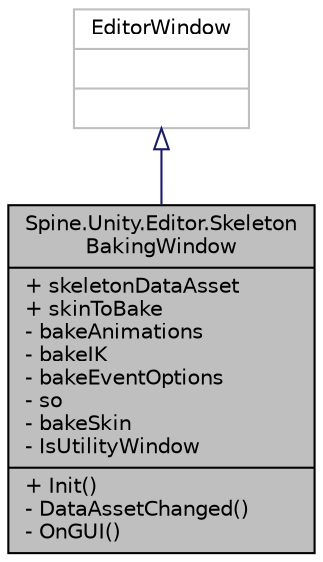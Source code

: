 digraph "Spine.Unity.Editor.SkeletonBakingWindow"
{
 // LATEX_PDF_SIZE
  edge [fontname="Helvetica",fontsize="10",labelfontname="Helvetica",labelfontsize="10"];
  node [fontname="Helvetica",fontsize="10",shape=record];
  Node1 [label="{Spine.Unity.Editor.Skeleton\lBakingWindow\n|+ skeletonDataAsset\l+ skinToBake\l- bakeAnimations\l- bakeIK\l- bakeEventOptions\l- so\l- bakeSkin\l- IsUtilityWindow\l|+ Init()\l- DataAssetChanged()\l- OnGUI()\l}",height=0.2,width=0.4,color="black", fillcolor="grey75", style="filled", fontcolor="black",tooltip=" "];
  Node2 -> Node1 [dir="back",color="midnightblue",fontsize="10",style="solid",arrowtail="onormal",fontname="Helvetica"];
  Node2 [label="{EditorWindow\n||}",height=0.2,width=0.4,color="grey75", fillcolor="white", style="filled",tooltip=" "];
}
